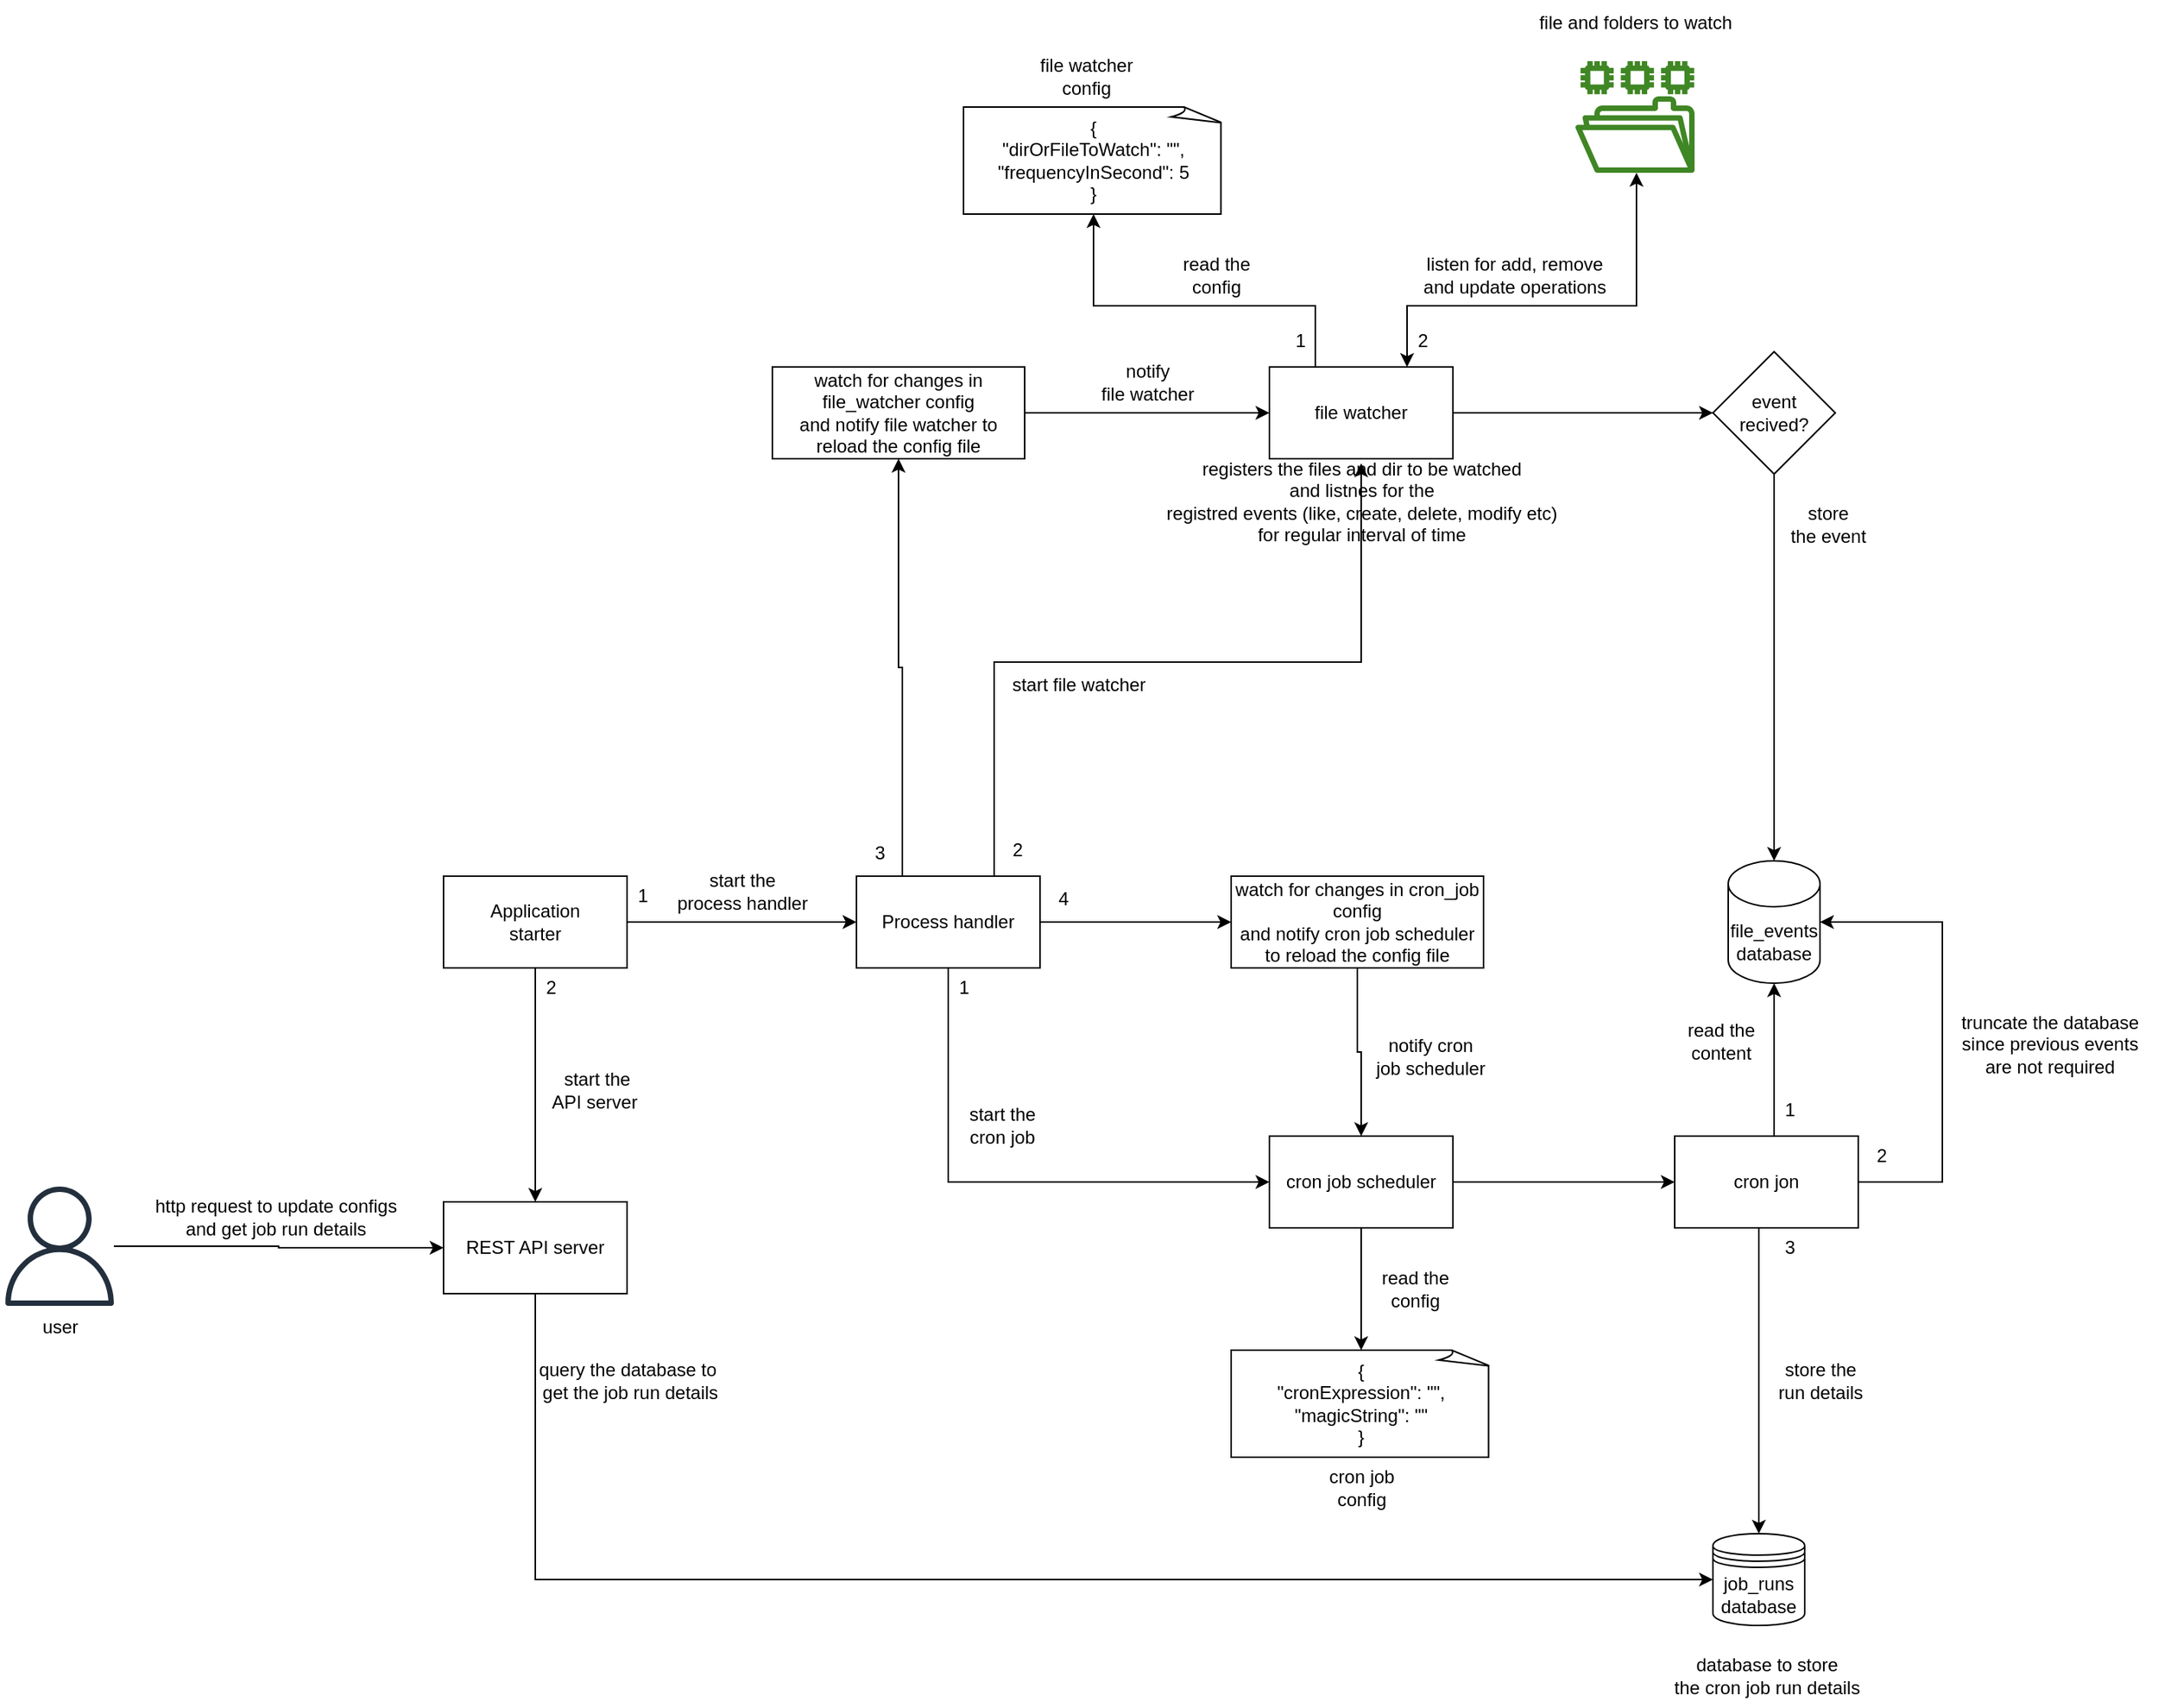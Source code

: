 <mxfile version="21.2.1" type="device">
  <diagram name="Page-1" id="aUn1W-EV7tuT-PsDjz57">
    <mxGraphModel dx="2614" dy="2253" grid="1" gridSize="10" guides="1" tooltips="1" connect="1" arrows="1" fold="1" page="1" pageScale="1" pageWidth="850" pageHeight="1100" math="0" shadow="0">
      <root>
        <mxCell id="0" />
        <mxCell id="1" parent="0" />
        <mxCell id="1OdgZpJMKYCvz7Xs0OIa-13" style="edgeStyle=orthogonalEdgeStyle;rounded=0;orthogonalLoop=1;jettySize=auto;html=1;entryX=0.5;entryY=0.143;entryDx=0;entryDy=0;entryPerimeter=0;exitX=0.75;exitY=0;exitDx=0;exitDy=0;" parent="1" source="1OdgZpJMKYCvz7Xs0OIa-1" target="ARE739hNXR__0jzDL8JZ-11" edge="1">
          <mxGeometry relative="1" as="geometry">
            <Array as="points">
              <mxPoint x="420" y="70" />
              <mxPoint x="660" y="70" />
            </Array>
          </mxGeometry>
        </mxCell>
        <mxCell id="1OdgZpJMKYCvz7Xs0OIa-15" style="edgeStyle=orthogonalEdgeStyle;rounded=0;orthogonalLoop=1;jettySize=auto;html=1;entryX=0;entryY=0.5;entryDx=0;entryDy=0;exitX=0.5;exitY=1;exitDx=0;exitDy=0;" parent="1" source="1OdgZpJMKYCvz7Xs0OIa-1" target="1OdgZpJMKYCvz7Xs0OIa-14" edge="1">
          <mxGeometry relative="1" as="geometry">
            <Array as="points">
              <mxPoint x="390" y="410" />
            </Array>
          </mxGeometry>
        </mxCell>
        <mxCell id="ARE739hNXR__0jzDL8JZ-38" style="edgeStyle=orthogonalEdgeStyle;rounded=0;orthogonalLoop=1;jettySize=auto;html=1;exitX=0.25;exitY=0;exitDx=0;exitDy=0;entryX=0.5;entryY=1;entryDx=0;entryDy=0;" edge="1" parent="1" source="1OdgZpJMKYCvz7Xs0OIa-1" target="ARE739hNXR__0jzDL8JZ-34">
          <mxGeometry relative="1" as="geometry" />
        </mxCell>
        <mxCell id="ARE739hNXR__0jzDL8JZ-41" style="edgeStyle=orthogonalEdgeStyle;rounded=0;orthogonalLoop=1;jettySize=auto;html=1;exitX=1;exitY=0.5;exitDx=0;exitDy=0;entryX=0;entryY=0.5;entryDx=0;entryDy=0;" edge="1" parent="1" source="1OdgZpJMKYCvz7Xs0OIa-1" target="ARE739hNXR__0jzDL8JZ-35">
          <mxGeometry relative="1" as="geometry" />
        </mxCell>
        <mxCell id="1OdgZpJMKYCvz7Xs0OIa-1" value="Process handler" style="rounded=0;whiteSpace=wrap;html=1;" parent="1" vertex="1">
          <mxGeometry x="330" y="210" width="120" height="60" as="geometry" />
        </mxCell>
        <mxCell id="1OdgZpJMKYCvz7Xs0OIa-4" style="edgeStyle=orthogonalEdgeStyle;rounded=0;orthogonalLoop=1;jettySize=auto;html=1;startArrow=classic;startFill=1;" parent="1" source="1OdgZpJMKYCvz7Xs0OIa-2" target="1OdgZpJMKYCvz7Xs0OIa-3" edge="1">
          <mxGeometry relative="1" as="geometry">
            <Array as="points">
              <mxPoint x="690" y="-163" />
              <mxPoint x="840" y="-163" />
              <mxPoint x="840" y="-276" />
            </Array>
          </mxGeometry>
        </mxCell>
        <mxCell id="1OdgZpJMKYCvz7Xs0OIa-8" style="edgeStyle=orthogonalEdgeStyle;rounded=0;orthogonalLoop=1;jettySize=auto;html=1;entryX=0;entryY=0.5;entryDx=0;entryDy=0;" parent="1" source="1OdgZpJMKYCvz7Xs0OIa-2" target="1OdgZpJMKYCvz7Xs0OIa-7" edge="1">
          <mxGeometry relative="1" as="geometry" />
        </mxCell>
        <mxCell id="ARE739hNXR__0jzDL8JZ-4" style="edgeStyle=orthogonalEdgeStyle;rounded=0;orthogonalLoop=1;jettySize=auto;html=1;entryX=0.5;entryY=1;entryDx=0;entryDy=0;entryPerimeter=0;" edge="1" parent="1" source="1OdgZpJMKYCvz7Xs0OIa-2" target="ARE739hNXR__0jzDL8JZ-2">
          <mxGeometry relative="1" as="geometry">
            <Array as="points">
              <mxPoint x="630" y="-163" />
              <mxPoint x="485" y="-163" />
            </Array>
          </mxGeometry>
        </mxCell>
        <mxCell id="1OdgZpJMKYCvz7Xs0OIa-2" value="file watcher" style="rounded=0;whiteSpace=wrap;html=1;" parent="1" vertex="1">
          <mxGeometry x="600" y="-123" width="120" height="60" as="geometry" />
        </mxCell>
        <mxCell id="1OdgZpJMKYCvz7Xs0OIa-3" value="" style="sketch=0;outlineConnect=0;fontColor=#232F3E;gradientColor=none;fillColor=#3F8624;strokeColor=none;dashed=0;verticalLabelPosition=bottom;verticalAlign=top;align=center;html=1;fontSize=12;fontStyle=0;aspect=fixed;pointerEvents=1;shape=mxgraph.aws4.file_system;" parent="1" vertex="1">
          <mxGeometry x="800" y="-323" width="78" height="73" as="geometry" />
        </mxCell>
        <mxCell id="1OdgZpJMKYCvz7Xs0OIa-5" value="listen for add, remove &lt;br&gt;and update operations" style="text;html=1;align=center;verticalAlign=middle;resizable=0;points=[];autosize=1;strokeColor=none;fillColor=none;" parent="1" vertex="1">
          <mxGeometry x="690" y="-203" width="140" height="40" as="geometry" />
        </mxCell>
        <mxCell id="1OdgZpJMKYCvz7Xs0OIa-11" style="edgeStyle=orthogonalEdgeStyle;rounded=0;orthogonalLoop=1;jettySize=auto;html=1;entryX=0.5;entryY=0;entryDx=0;entryDy=0;entryPerimeter=0;" parent="1" source="1OdgZpJMKYCvz7Xs0OIa-7" target="1OdgZpJMKYCvz7Xs0OIa-10" edge="1">
          <mxGeometry relative="1" as="geometry" />
        </mxCell>
        <mxCell id="1OdgZpJMKYCvz7Xs0OIa-7" value="event recived?" style="rhombus;whiteSpace=wrap;html=1;" parent="1" vertex="1">
          <mxGeometry x="890" y="-133" width="80" height="80" as="geometry" />
        </mxCell>
        <mxCell id="1OdgZpJMKYCvz7Xs0OIa-10" value="file_events&lt;br&gt;database" style="shape=cylinder3;whiteSpace=wrap;html=1;boundedLbl=1;backgroundOutline=1;size=15;" parent="1" vertex="1">
          <mxGeometry x="900" y="200" width="60" height="80" as="geometry" />
        </mxCell>
        <mxCell id="1OdgZpJMKYCvz7Xs0OIa-12" value="store &lt;br&gt;the event" style="text;html=1;align=center;verticalAlign=middle;resizable=0;points=[];autosize=1;strokeColor=none;fillColor=none;" parent="1" vertex="1">
          <mxGeometry x="930" y="-40" width="70" height="40" as="geometry" />
        </mxCell>
        <mxCell id="ARE739hNXR__0jzDL8JZ-12" style="edgeStyle=orthogonalEdgeStyle;rounded=0;orthogonalLoop=1;jettySize=auto;html=1;entryX=0;entryY=0.5;entryDx=0;entryDy=0;" edge="1" parent="1" source="1OdgZpJMKYCvz7Xs0OIa-14" target="1OdgZpJMKYCvz7Xs0OIa-19">
          <mxGeometry relative="1" as="geometry" />
        </mxCell>
        <mxCell id="ARE739hNXR__0jzDL8JZ-13" style="edgeStyle=orthogonalEdgeStyle;rounded=0;orthogonalLoop=1;jettySize=auto;html=1;entryX=0.5;entryY=0;entryDx=0;entryDy=0;entryPerimeter=0;" edge="1" parent="1" source="1OdgZpJMKYCvz7Xs0OIa-14" target="ARE739hNXR__0jzDL8JZ-7">
          <mxGeometry relative="1" as="geometry" />
        </mxCell>
        <mxCell id="1OdgZpJMKYCvz7Xs0OIa-14" value="cron job scheduler" style="rounded=0;whiteSpace=wrap;html=1;" parent="1" vertex="1">
          <mxGeometry x="600" y="380" width="120" height="60" as="geometry" />
        </mxCell>
        <mxCell id="1OdgZpJMKYCvz7Xs0OIa-16" value="start the &lt;br&gt;cron job" style="text;html=1;align=center;verticalAlign=middle;resizable=0;points=[];autosize=1;strokeColor=none;fillColor=none;" parent="1" vertex="1">
          <mxGeometry x="390" y="353" width="70" height="40" as="geometry" />
        </mxCell>
        <mxCell id="1OdgZpJMKYCvz7Xs0OIa-18" value="read the &lt;br&gt;content" style="text;html=1;align=center;verticalAlign=middle;resizable=0;points=[];autosize=1;strokeColor=none;fillColor=none;" parent="1" vertex="1">
          <mxGeometry x="860" y="298" width="70" height="40" as="geometry" />
        </mxCell>
        <mxCell id="1OdgZpJMKYCvz7Xs0OIa-22" style="edgeStyle=orthogonalEdgeStyle;rounded=0;orthogonalLoop=1;jettySize=auto;html=1;entryX=0.5;entryY=0;entryDx=0;entryDy=0;" parent="1" source="1OdgZpJMKYCvz7Xs0OIa-19" target="1OdgZpJMKYCvz7Xs0OIa-21" edge="1">
          <mxGeometry relative="1" as="geometry">
            <Array as="points">
              <mxPoint x="920" y="640" />
            </Array>
          </mxGeometry>
        </mxCell>
        <mxCell id="1OdgZpJMKYCvz7Xs0OIa-25" style="edgeStyle=orthogonalEdgeStyle;rounded=0;orthogonalLoop=1;jettySize=auto;html=1;entryX=1;entryY=0.5;entryDx=0;entryDy=0;entryPerimeter=0;" parent="1" source="1OdgZpJMKYCvz7Xs0OIa-19" target="1OdgZpJMKYCvz7Xs0OIa-10" edge="1">
          <mxGeometry relative="1" as="geometry">
            <Array as="points">
              <mxPoint x="1040" y="410" />
              <mxPoint x="1040" y="240" />
            </Array>
          </mxGeometry>
        </mxCell>
        <mxCell id="ARE739hNXR__0jzDL8JZ-18" style="edgeStyle=orthogonalEdgeStyle;rounded=0;orthogonalLoop=1;jettySize=auto;html=1;entryX=0.5;entryY=1;entryDx=0;entryDy=0;entryPerimeter=0;" edge="1" parent="1" source="1OdgZpJMKYCvz7Xs0OIa-19" target="1OdgZpJMKYCvz7Xs0OIa-10">
          <mxGeometry relative="1" as="geometry">
            <Array as="points">
              <mxPoint x="930" y="360" />
              <mxPoint x="930" y="360" />
            </Array>
          </mxGeometry>
        </mxCell>
        <mxCell id="1OdgZpJMKYCvz7Xs0OIa-19" value="cron jon" style="rounded=0;whiteSpace=wrap;html=1;" parent="1" vertex="1">
          <mxGeometry x="865" y="380" width="120" height="60" as="geometry" />
        </mxCell>
        <mxCell id="1OdgZpJMKYCvz7Xs0OIa-21" value="job_runs database" style="shape=datastore;whiteSpace=wrap;html=1;" parent="1" vertex="1">
          <mxGeometry x="890" y="640" width="60" height="60" as="geometry" />
        </mxCell>
        <mxCell id="1OdgZpJMKYCvz7Xs0OIa-23" value="store the &lt;br&gt;run details" style="text;html=1;align=center;verticalAlign=middle;resizable=0;points=[];autosize=1;strokeColor=none;fillColor=none;" parent="1" vertex="1">
          <mxGeometry x="920" y="520" width="80" height="40" as="geometry" />
        </mxCell>
        <mxCell id="1OdgZpJMKYCvz7Xs0OIa-26" value="truncate the database &lt;br&gt;since previous events &lt;br&gt;are not required" style="text;html=1;align=center;verticalAlign=middle;resizable=0;points=[];autosize=1;strokeColor=none;fillColor=none;" parent="1" vertex="1">
          <mxGeometry x="1040" y="290" width="140" height="60" as="geometry" />
        </mxCell>
        <mxCell id="1OdgZpJMKYCvz7Xs0OIa-30" style="edgeStyle=orthogonalEdgeStyle;rounded=0;orthogonalLoop=1;jettySize=auto;html=1;entryX=0;entryY=0.5;entryDx=0;entryDy=0;" parent="1" source="1OdgZpJMKYCvz7Xs0OIa-27" target="1OdgZpJMKYCvz7Xs0OIa-21" edge="1">
          <mxGeometry relative="1" as="geometry">
            <Array as="points">
              <mxPoint x="120" y="670" />
            </Array>
          </mxGeometry>
        </mxCell>
        <mxCell id="1OdgZpJMKYCvz7Xs0OIa-27" value="REST API server" style="rounded=0;whiteSpace=wrap;html=1;" parent="1" vertex="1">
          <mxGeometry x="60" y="423" width="120" height="60" as="geometry" />
        </mxCell>
        <mxCell id="1OdgZpJMKYCvz7Xs0OIa-31" value="query the database to&lt;br&gt;&amp;nbsp;get the job run details" style="text;html=1;align=center;verticalAlign=middle;resizable=0;points=[];autosize=1;strokeColor=none;fillColor=none;" parent="1" vertex="1">
          <mxGeometry x="110" y="520" width="140" height="40" as="geometry" />
        </mxCell>
        <mxCell id="ARE739hNXR__0jzDL8JZ-2" value="{&lt;br&gt;&quot;dirOrFileToWatch&quot;: &quot;&quot;,&lt;br&gt;&quot;frequencyInSecond&quot;: 5&lt;br&gt;}" style="whiteSpace=wrap;html=1;shape=mxgraph.basic.document" vertex="1" parent="1">
          <mxGeometry x="400" y="-293" width="170" height="70" as="geometry" />
        </mxCell>
        <mxCell id="ARE739hNXR__0jzDL8JZ-3" value="file watcher&lt;br&gt;config" style="text;html=1;align=center;verticalAlign=middle;resizable=0;points=[];autosize=1;strokeColor=none;fillColor=none;" vertex="1" parent="1">
          <mxGeometry x="440" y="-333" width="80" height="40" as="geometry" />
        </mxCell>
        <mxCell id="ARE739hNXR__0jzDL8JZ-5" value="read the &lt;br&gt;config" style="text;html=1;align=center;verticalAlign=middle;resizable=0;points=[];autosize=1;strokeColor=none;fillColor=none;" vertex="1" parent="1">
          <mxGeometry x="530" y="-203" width="70" height="40" as="geometry" />
        </mxCell>
        <mxCell id="ARE739hNXR__0jzDL8JZ-6" value="file and folders to watch" style="text;html=1;align=center;verticalAlign=middle;resizable=0;points=[];autosize=1;strokeColor=none;fillColor=none;" vertex="1" parent="1">
          <mxGeometry x="764" y="-363" width="150" height="30" as="geometry" />
        </mxCell>
        <mxCell id="ARE739hNXR__0jzDL8JZ-7" value="{&lt;br&gt;&quot;cronExpression&lt;span style=&quot;background-color: initial;&quot;&gt;&quot;: &quot;&quot;,&lt;/span&gt;&lt;br&gt;&quot;magicString&lt;span style=&quot;background-color: initial;&quot;&gt;&quot;: &quot;&quot;&lt;/span&gt;&lt;br&gt;}" style="whiteSpace=wrap;html=1;shape=mxgraph.basic.document" vertex="1" parent="1">
          <mxGeometry x="575" y="520" width="170" height="70" as="geometry" />
        </mxCell>
        <mxCell id="ARE739hNXR__0jzDL8JZ-8" value="cron job&lt;br&gt;config" style="text;html=1;align=center;verticalAlign=middle;resizable=0;points=[];autosize=1;strokeColor=none;fillColor=none;" vertex="1" parent="1">
          <mxGeometry x="625" y="590" width="70" height="40" as="geometry" />
        </mxCell>
        <mxCell id="ARE739hNXR__0jzDL8JZ-9" value="read the &lt;br&gt;config" style="text;html=1;align=center;verticalAlign=middle;resizable=0;points=[];autosize=1;strokeColor=none;fillColor=none;" vertex="1" parent="1">
          <mxGeometry x="660" y="460" width="70" height="40" as="geometry" />
        </mxCell>
        <mxCell id="ARE739hNXR__0jzDL8JZ-11" value="registers the files and dir to be watched&lt;br&gt;and listnes for the &lt;br&gt;registred events (like, create, delete, modify etc) &lt;br&gt;for regular interval of time" style="text;html=1;align=center;verticalAlign=middle;resizable=0;points=[];autosize=1;strokeColor=none;fillColor=none;" vertex="1" parent="1">
          <mxGeometry x="520" y="-70" width="280" height="70" as="geometry" />
        </mxCell>
        <mxCell id="ARE739hNXR__0jzDL8JZ-14" value="1" style="text;html=1;align=center;verticalAlign=middle;resizable=0;points=[];autosize=1;strokeColor=none;fillColor=none;" vertex="1" parent="1">
          <mxGeometry x="385" y="268" width="30" height="30" as="geometry" />
        </mxCell>
        <mxCell id="ARE739hNXR__0jzDL8JZ-15" value="3" style="text;html=1;align=center;verticalAlign=middle;resizable=0;points=[];autosize=1;strokeColor=none;fillColor=none;" vertex="1" parent="1">
          <mxGeometry x="330" y="180" width="30" height="30" as="geometry" />
        </mxCell>
        <mxCell id="ARE739hNXR__0jzDL8JZ-16" value="1" style="text;html=1;align=center;verticalAlign=middle;resizable=0;points=[];autosize=1;strokeColor=none;fillColor=none;" vertex="1" parent="1">
          <mxGeometry x="605" y="-155" width="30" height="30" as="geometry" />
        </mxCell>
        <mxCell id="ARE739hNXR__0jzDL8JZ-17" value="2" style="text;html=1;align=center;verticalAlign=middle;resizable=0;points=[];autosize=1;strokeColor=none;fillColor=none;" vertex="1" parent="1">
          <mxGeometry x="685" y="-155" width="30" height="30" as="geometry" />
        </mxCell>
        <mxCell id="ARE739hNXR__0jzDL8JZ-19" value="1" style="text;html=1;align=center;verticalAlign=middle;resizable=0;points=[];autosize=1;strokeColor=none;fillColor=none;" vertex="1" parent="1">
          <mxGeometry x="925" y="348" width="30" height="30" as="geometry" />
        </mxCell>
        <mxCell id="ARE739hNXR__0jzDL8JZ-20" value="2" style="text;html=1;align=center;verticalAlign=middle;resizable=0;points=[];autosize=1;strokeColor=none;fillColor=none;" vertex="1" parent="1">
          <mxGeometry x="985" y="378" width="30" height="30" as="geometry" />
        </mxCell>
        <mxCell id="ARE739hNXR__0jzDL8JZ-21" value="3" style="text;html=1;align=center;verticalAlign=middle;resizable=0;points=[];autosize=1;strokeColor=none;fillColor=none;" vertex="1" parent="1">
          <mxGeometry x="925" y="438" width="30" height="30" as="geometry" />
        </mxCell>
        <mxCell id="ARE739hNXR__0jzDL8JZ-22" value="database to store &lt;br&gt;the cron job run details" style="text;html=1;align=center;verticalAlign=middle;resizable=0;points=[];autosize=1;strokeColor=none;fillColor=none;" vertex="1" parent="1">
          <mxGeometry x="855" y="713" width="140" height="40" as="geometry" />
        </mxCell>
        <mxCell id="ARE739hNXR__0jzDL8JZ-24" style="edgeStyle=orthogonalEdgeStyle;rounded=0;orthogonalLoop=1;jettySize=auto;html=1;entryX=0;entryY=0.5;entryDx=0;entryDy=0;" edge="1" parent="1" source="ARE739hNXR__0jzDL8JZ-23" target="1OdgZpJMKYCvz7Xs0OIa-1">
          <mxGeometry relative="1" as="geometry" />
        </mxCell>
        <mxCell id="ARE739hNXR__0jzDL8JZ-26" style="edgeStyle=orthogonalEdgeStyle;rounded=0;orthogonalLoop=1;jettySize=auto;html=1;entryX=0.5;entryY=0;entryDx=0;entryDy=0;" edge="1" parent="1" source="ARE739hNXR__0jzDL8JZ-23" target="1OdgZpJMKYCvz7Xs0OIa-27">
          <mxGeometry relative="1" as="geometry" />
        </mxCell>
        <mxCell id="ARE739hNXR__0jzDL8JZ-23" value="Application&lt;br&gt;starter" style="rounded=0;whiteSpace=wrap;html=1;" vertex="1" parent="1">
          <mxGeometry x="60" y="210" width="120" height="60" as="geometry" />
        </mxCell>
        <mxCell id="ARE739hNXR__0jzDL8JZ-25" value="1" style="text;html=1;align=center;verticalAlign=middle;resizable=0;points=[];autosize=1;strokeColor=none;fillColor=none;" vertex="1" parent="1">
          <mxGeometry x="175" y="208" width="30" height="30" as="geometry" />
        </mxCell>
        <mxCell id="ARE739hNXR__0jzDL8JZ-27" value="2" style="text;html=1;align=center;verticalAlign=middle;resizable=0;points=[];autosize=1;strokeColor=none;fillColor=none;" vertex="1" parent="1">
          <mxGeometry x="115" y="268" width="30" height="30" as="geometry" />
        </mxCell>
        <mxCell id="ARE739hNXR__0jzDL8JZ-28" value="start the &lt;br&gt;API server&amp;nbsp;" style="text;html=1;align=center;verticalAlign=middle;resizable=0;points=[];autosize=1;strokeColor=none;fillColor=none;" vertex="1" parent="1">
          <mxGeometry x="120" y="330" width="80" height="40" as="geometry" />
        </mxCell>
        <mxCell id="ARE739hNXR__0jzDL8JZ-29" value="start the &lt;br&gt;process handler" style="text;html=1;align=center;verticalAlign=middle;resizable=0;points=[];autosize=1;strokeColor=none;fillColor=none;" vertex="1" parent="1">
          <mxGeometry x="200" y="200" width="110" height="40" as="geometry" />
        </mxCell>
        <mxCell id="ARE739hNXR__0jzDL8JZ-32" style="edgeStyle=orthogonalEdgeStyle;rounded=0;orthogonalLoop=1;jettySize=auto;html=1;entryX=0;entryY=0.5;entryDx=0;entryDy=0;" edge="1" parent="1" source="ARE739hNXR__0jzDL8JZ-30" target="1OdgZpJMKYCvz7Xs0OIa-27">
          <mxGeometry relative="1" as="geometry" />
        </mxCell>
        <mxCell id="ARE739hNXR__0jzDL8JZ-30" value="" style="sketch=0;outlineConnect=0;fontColor=#232F3E;gradientColor=none;fillColor=#232F3D;strokeColor=none;dashed=0;verticalLabelPosition=bottom;verticalAlign=top;align=center;html=1;fontSize=12;fontStyle=0;aspect=fixed;pointerEvents=1;shape=mxgraph.aws4.user;" vertex="1" parent="1">
          <mxGeometry x="-230" y="413" width="78" height="78" as="geometry" />
        </mxCell>
        <mxCell id="ARE739hNXR__0jzDL8JZ-31" value="user" style="text;html=1;align=center;verticalAlign=middle;resizable=0;points=[];autosize=1;strokeColor=none;fillColor=none;" vertex="1" parent="1">
          <mxGeometry x="-216" y="490" width="50" height="30" as="geometry" />
        </mxCell>
        <mxCell id="ARE739hNXR__0jzDL8JZ-33" value="http request to update configs &lt;br&gt;and get job run details" style="text;html=1;align=center;verticalAlign=middle;resizable=0;points=[];autosize=1;strokeColor=none;fillColor=none;" vertex="1" parent="1">
          <mxGeometry x="-140" y="413" width="180" height="40" as="geometry" />
        </mxCell>
        <mxCell id="ARE739hNXR__0jzDL8JZ-36" style="edgeStyle=orthogonalEdgeStyle;rounded=0;orthogonalLoop=1;jettySize=auto;html=1;entryX=0;entryY=0.5;entryDx=0;entryDy=0;exitX=1;exitY=0.5;exitDx=0;exitDy=0;" edge="1" parent="1" source="ARE739hNXR__0jzDL8JZ-34" target="1OdgZpJMKYCvz7Xs0OIa-2">
          <mxGeometry relative="1" as="geometry">
            <Array as="points">
              <mxPoint x="520" y="-93" />
              <mxPoint x="520" y="-93" />
            </Array>
          </mxGeometry>
        </mxCell>
        <mxCell id="ARE739hNXR__0jzDL8JZ-34" value="watch for changes in file_watcher config&lt;br&gt;and notify file watcher to reload the config file" style="rounded=0;whiteSpace=wrap;html=1;" vertex="1" parent="1">
          <mxGeometry x="275" y="-123" width="165" height="60" as="geometry" />
        </mxCell>
        <mxCell id="ARE739hNXR__0jzDL8JZ-43" style="edgeStyle=orthogonalEdgeStyle;rounded=0;orthogonalLoop=1;jettySize=auto;html=1;entryX=0.5;entryY=0;entryDx=0;entryDy=0;" edge="1" parent="1" source="ARE739hNXR__0jzDL8JZ-35" target="1OdgZpJMKYCvz7Xs0OIa-14">
          <mxGeometry relative="1" as="geometry" />
        </mxCell>
        <mxCell id="ARE739hNXR__0jzDL8JZ-35" value="watch for changes in cron_job config&lt;br&gt;and notify cron job scheduler to reload the config file" style="rounded=0;whiteSpace=wrap;html=1;" vertex="1" parent="1">
          <mxGeometry x="575" y="210" width="165" height="60" as="geometry" />
        </mxCell>
        <mxCell id="ARE739hNXR__0jzDL8JZ-37" value="notify &lt;br&gt;file watcher" style="text;html=1;align=center;verticalAlign=middle;resizable=0;points=[];autosize=1;strokeColor=none;fillColor=none;" vertex="1" parent="1">
          <mxGeometry x="480" y="-133" width="80" height="40" as="geometry" />
        </mxCell>
        <mxCell id="ARE739hNXR__0jzDL8JZ-39" value="2" style="text;html=1;align=center;verticalAlign=middle;resizable=0;points=[];autosize=1;strokeColor=none;fillColor=none;" vertex="1" parent="1">
          <mxGeometry x="420" y="178" width="30" height="30" as="geometry" />
        </mxCell>
        <mxCell id="ARE739hNXR__0jzDL8JZ-40" value="start file watcher" style="text;html=1;align=center;verticalAlign=middle;resizable=0;points=[];autosize=1;strokeColor=none;fillColor=none;" vertex="1" parent="1">
          <mxGeometry x="420" y="70" width="110" height="30" as="geometry" />
        </mxCell>
        <mxCell id="ARE739hNXR__0jzDL8JZ-42" value="4" style="text;html=1;align=center;verticalAlign=middle;resizable=0;points=[];autosize=1;strokeColor=none;fillColor=none;" vertex="1" parent="1">
          <mxGeometry x="450" y="210" width="30" height="30" as="geometry" />
        </mxCell>
        <mxCell id="ARE739hNXR__0jzDL8JZ-44" value="notify cron &lt;br&gt;job scheduler" style="text;html=1;align=center;verticalAlign=middle;resizable=0;points=[];autosize=1;strokeColor=none;fillColor=none;" vertex="1" parent="1">
          <mxGeometry x="660" y="308" width="90" height="40" as="geometry" />
        </mxCell>
      </root>
    </mxGraphModel>
  </diagram>
</mxfile>
